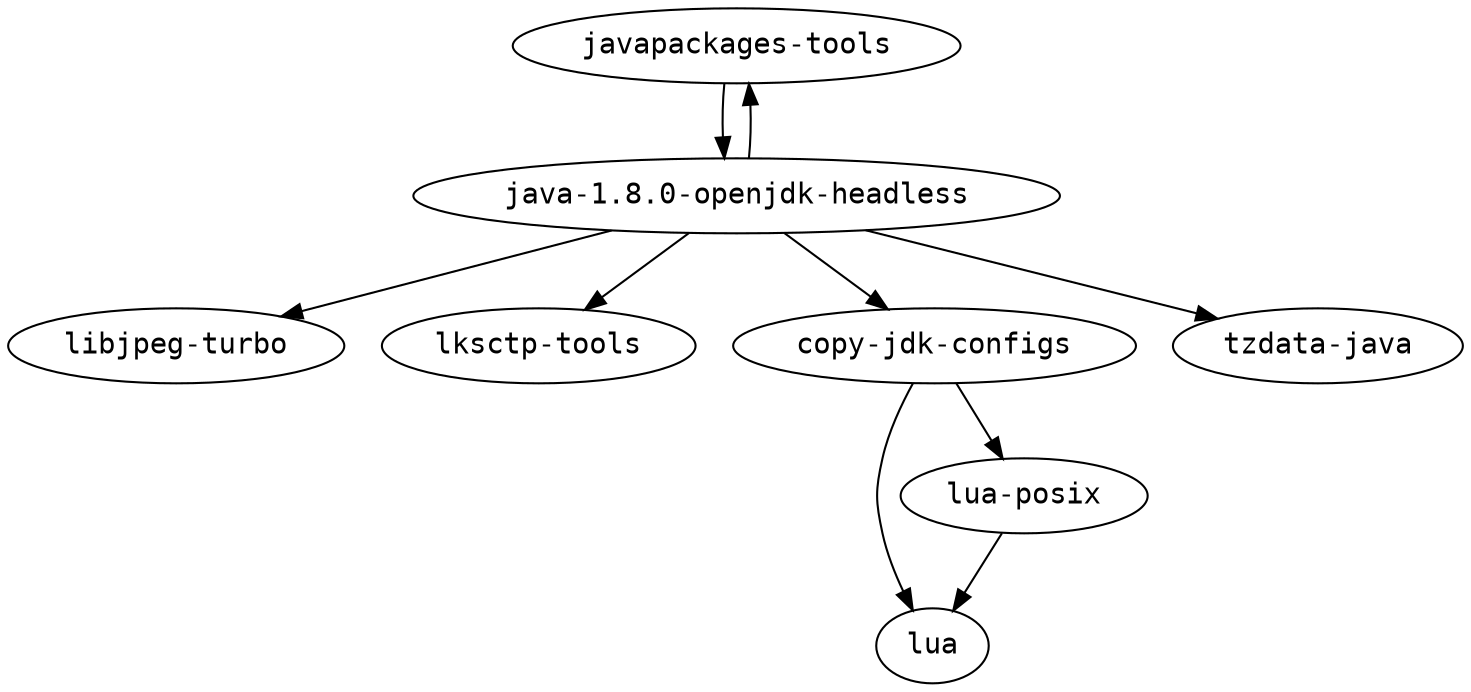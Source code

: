 strict digraph G {
node [fontname=monospace];
  "javapackages-tools" -> "java-1.8.0-openjdk-headless";
  "java-1.8.0-openjdk-headless" -> "javapackages-tools";
  "java-1.8.0-openjdk-headless" -> "libjpeg-turbo";
  "java-1.8.0-openjdk-headless" -> "libjpeg-turbo";
  "java-1.8.0-openjdk-headless" -> "lksctp-tools";
  "java-1.8.0-openjdk-headless" -> "copy-jdk-configs";
  "java-1.8.0-openjdk-headless" -> "tzdata-java";
  "copy-jdk-configs" -> "lua";
  "copy-jdk-configs" -> "lua";
  "copy-jdk-configs" -> "lua-posix";
  "lua-posix" -> "lua";
}
